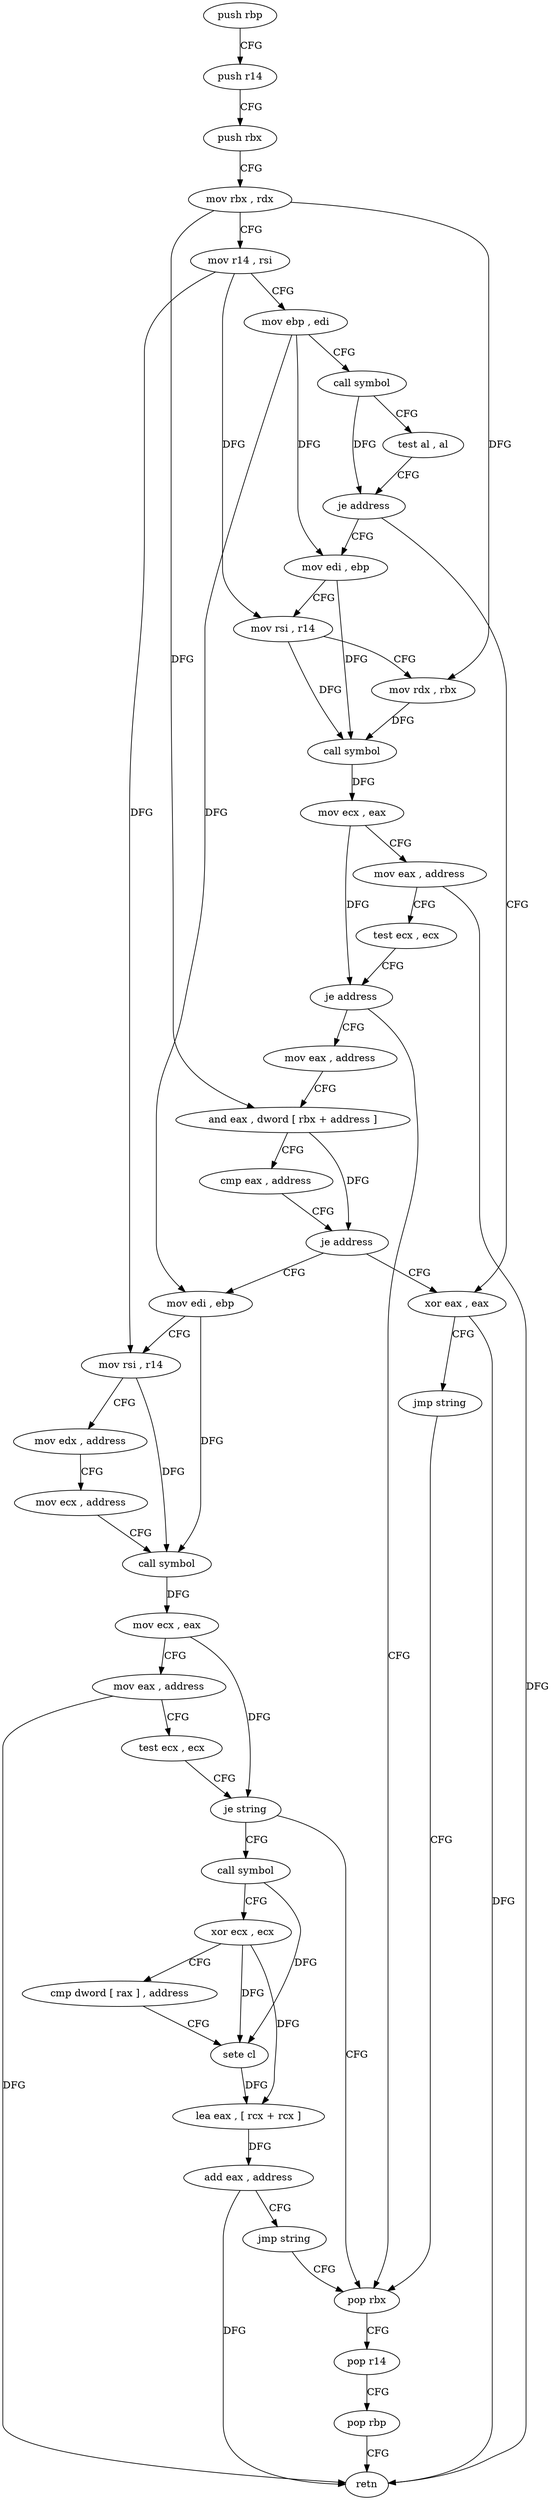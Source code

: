 digraph "func" {
"4210848" [label = "push rbp" ]
"4210849" [label = "push r14" ]
"4210851" [label = "push rbx" ]
"4210852" [label = "mov rbx , rdx" ]
"4210855" [label = "mov r14 , rsi" ]
"4210858" [label = "mov ebp , edi" ]
"4210860" [label = "call symbol" ]
"4210865" [label = "test al , al" ]
"4210867" [label = "je address" ]
"4210873" [label = "mov edi , ebp" ]
"4210869" [label = "xor eax , eax" ]
"4210875" [label = "mov rsi , r14" ]
"4210878" [label = "mov rdx , rbx" ]
"4210881" [label = "call symbol" ]
"4210886" [label = "mov ecx , eax" ]
"4210888" [label = "mov eax , address" ]
"4210893" [label = "test ecx , ecx" ]
"4210895" [label = "je address" ]
"4210902" [label = "mov eax , address" ]
"4210897" [label = "pop rbx" ]
"4210871" [label = "jmp string" ]
"4210907" [label = "and eax , dword [ rbx + address ]" ]
"4210910" [label = "cmp eax , address" ]
"4210915" [label = "je address" ]
"4210917" [label = "mov edi , ebp" ]
"4210898" [label = "pop r14" ]
"4210900" [label = "pop rbp" ]
"4210901" [label = "retn" ]
"4210919" [label = "mov rsi , r14" ]
"4210922" [label = "mov edx , address" ]
"4210927" [label = "mov ecx , address" ]
"4210932" [label = "call symbol" ]
"4210937" [label = "mov ecx , eax" ]
"4210939" [label = "mov eax , address" ]
"4210944" [label = "test ecx , ecx" ]
"4210946" [label = "je string" ]
"4210948" [label = "call symbol" ]
"4210953" [label = "xor ecx , ecx" ]
"4210955" [label = "cmp dword [ rax ] , address" ]
"4210958" [label = "sete cl" ]
"4210961" [label = "lea eax , [ rcx + rcx ]" ]
"4210964" [label = "add eax , address" ]
"4210967" [label = "jmp string" ]
"4210848" -> "4210849" [ label = "CFG" ]
"4210849" -> "4210851" [ label = "CFG" ]
"4210851" -> "4210852" [ label = "CFG" ]
"4210852" -> "4210855" [ label = "CFG" ]
"4210852" -> "4210878" [ label = "DFG" ]
"4210852" -> "4210907" [ label = "DFG" ]
"4210855" -> "4210858" [ label = "CFG" ]
"4210855" -> "4210875" [ label = "DFG" ]
"4210855" -> "4210919" [ label = "DFG" ]
"4210858" -> "4210860" [ label = "CFG" ]
"4210858" -> "4210873" [ label = "DFG" ]
"4210858" -> "4210917" [ label = "DFG" ]
"4210860" -> "4210865" [ label = "CFG" ]
"4210860" -> "4210867" [ label = "DFG" ]
"4210865" -> "4210867" [ label = "CFG" ]
"4210867" -> "4210873" [ label = "CFG" ]
"4210867" -> "4210869" [ label = "CFG" ]
"4210873" -> "4210875" [ label = "CFG" ]
"4210873" -> "4210881" [ label = "DFG" ]
"4210869" -> "4210871" [ label = "CFG" ]
"4210869" -> "4210901" [ label = "DFG" ]
"4210875" -> "4210878" [ label = "CFG" ]
"4210875" -> "4210881" [ label = "DFG" ]
"4210878" -> "4210881" [ label = "DFG" ]
"4210881" -> "4210886" [ label = "DFG" ]
"4210886" -> "4210888" [ label = "CFG" ]
"4210886" -> "4210895" [ label = "DFG" ]
"4210888" -> "4210893" [ label = "CFG" ]
"4210888" -> "4210901" [ label = "DFG" ]
"4210893" -> "4210895" [ label = "CFG" ]
"4210895" -> "4210902" [ label = "CFG" ]
"4210895" -> "4210897" [ label = "CFG" ]
"4210902" -> "4210907" [ label = "CFG" ]
"4210897" -> "4210898" [ label = "CFG" ]
"4210871" -> "4210897" [ label = "CFG" ]
"4210907" -> "4210910" [ label = "CFG" ]
"4210907" -> "4210915" [ label = "DFG" ]
"4210910" -> "4210915" [ label = "CFG" ]
"4210915" -> "4210869" [ label = "CFG" ]
"4210915" -> "4210917" [ label = "CFG" ]
"4210917" -> "4210919" [ label = "CFG" ]
"4210917" -> "4210932" [ label = "DFG" ]
"4210898" -> "4210900" [ label = "CFG" ]
"4210900" -> "4210901" [ label = "CFG" ]
"4210919" -> "4210922" [ label = "CFG" ]
"4210919" -> "4210932" [ label = "DFG" ]
"4210922" -> "4210927" [ label = "CFG" ]
"4210927" -> "4210932" [ label = "CFG" ]
"4210932" -> "4210937" [ label = "DFG" ]
"4210937" -> "4210939" [ label = "CFG" ]
"4210937" -> "4210946" [ label = "DFG" ]
"4210939" -> "4210944" [ label = "CFG" ]
"4210939" -> "4210901" [ label = "DFG" ]
"4210944" -> "4210946" [ label = "CFG" ]
"4210946" -> "4210897" [ label = "CFG" ]
"4210946" -> "4210948" [ label = "CFG" ]
"4210948" -> "4210953" [ label = "CFG" ]
"4210948" -> "4210958" [ label = "DFG" ]
"4210953" -> "4210955" [ label = "CFG" ]
"4210953" -> "4210958" [ label = "DFG" ]
"4210953" -> "4210961" [ label = "DFG" ]
"4210955" -> "4210958" [ label = "CFG" ]
"4210958" -> "4210961" [ label = "DFG" ]
"4210961" -> "4210964" [ label = "DFG" ]
"4210964" -> "4210967" [ label = "CFG" ]
"4210964" -> "4210901" [ label = "DFG" ]
"4210967" -> "4210897" [ label = "CFG" ]
}
